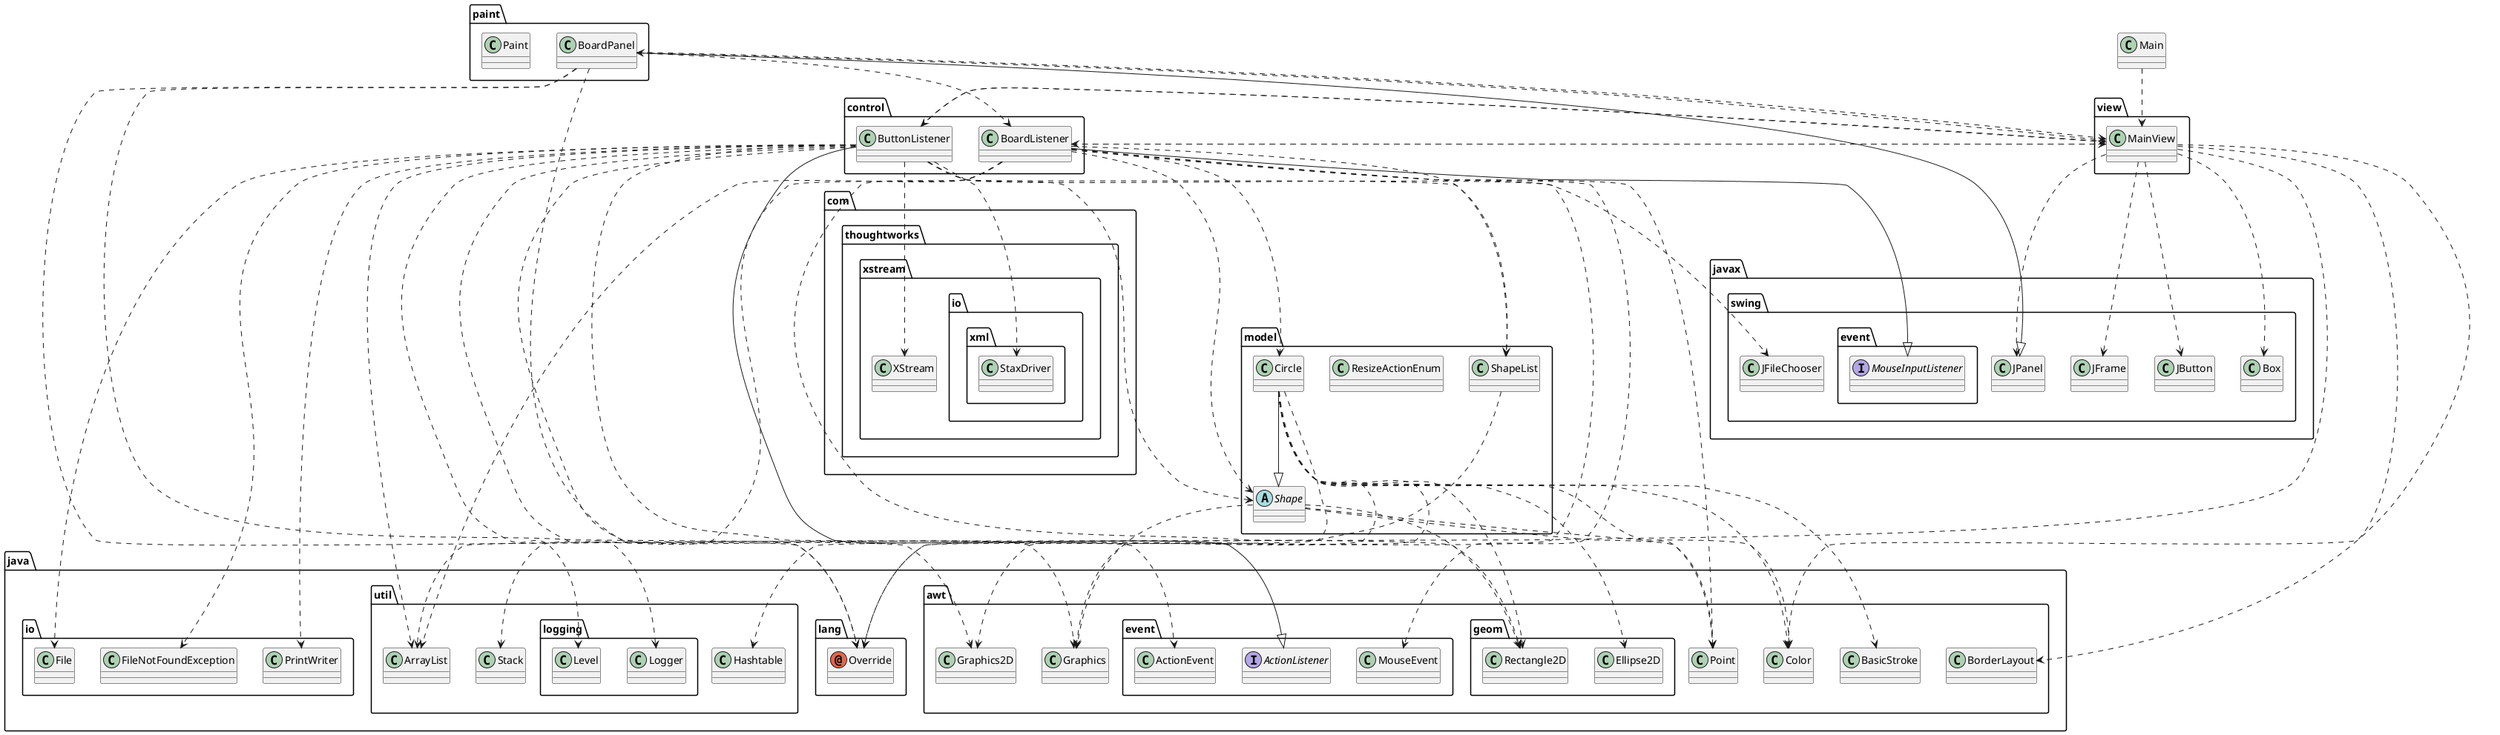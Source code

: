 @startuml
abstract class model.Shape
annotation java.lang.Override
class Main
class com.thoughtworks.xstream.XStream
class com.thoughtworks.xstream.io.xml.StaxDriver
class control.BoardListener
class control.ButtonListener
class java.awt.BasicStroke
class java.awt.BorderLayout
class java.awt.Color
class java.awt.Graphics
class java.awt.Graphics2D
class java.awt.Point
class java.awt.event.ActionEvent
class java.awt.event.MouseEvent
class java.awt.geom.Ellipse2D
class java.awt.geom.Rectangle2D
class java.io.File
class java.io.FileNotFoundException
class java.io.PrintWriter
class java.util.ArrayList
class java.util.Hashtable
class java.util.Stack
class java.util.logging.Level
class java.util.logging.Logger
class javax.swing.Box
class javax.swing.JButton
class javax.swing.JFileChooser
class javax.swing.JFrame
class javax.swing.JPanel
class model.Circle
class model.ResizeActionEnum
class model.ShapeList
class paint.BoardPanel
class paint.Paint
class view.MainView
interface java.awt.event.ActionListener
interface javax.swing.event.MouseInputListener
model.Shape ..> java.awt.Color
model.Shape ..> java.awt.Graphics
model.Shape ..> java.awt.Point
model.Shape ..> java.awt.geom.Rectangle2D
Main ..> view.MainView
control.BoardListener ..> model.Shape
control.BoardListener ..> java.lang.Override
control.BoardListener ..> java.awt.Point
control.BoardListener ..> java.awt.event.MouseEvent
control.BoardListener ..> java.awt.geom.Rectangle2D
control.BoardListener ..> java.util.ArrayList
control.BoardListener ..> java.util.Stack
control.BoardListener ..> model.Circle
control.BoardListener ..> model.ShapeList
control.BoardListener ..> view.MainView
control.BoardListener --|> javax.swing.event.MouseInputListener
control.ButtonListener ..> model.Shape
control.ButtonListener ..> java.lang.Override
control.ButtonListener ..> com.thoughtworks.xstream.XStream
control.ButtonListener ..> com.thoughtworks.xstream.io.xml.StaxDriver
control.ButtonListener ..> java.awt.event.ActionEvent
control.ButtonListener ..> java.io.File
control.ButtonListener ..> java.io.FileNotFoundException
control.ButtonListener ..> java.io.PrintWriter
control.ButtonListener ..> java.util.ArrayList
control.ButtonListener ..> java.util.logging.Level
control.ButtonListener ..> java.util.logging.Logger
control.ButtonListener ..> javax.swing.JFileChooser
control.ButtonListener ..> model.ShapeList
control.ButtonListener ..> view.MainView
control.ButtonListener --|> java.awt.event.ActionListener
model.Circle --|> model.Shape
model.Circle ..> java.lang.Override
model.Circle ..> java.awt.BasicStroke
model.Circle ..> java.awt.Color
model.Circle ..> java.awt.Graphics
model.Circle ..> java.awt.Graphics2D
model.Circle ..> java.awt.Point
model.Circle ..> java.awt.geom.Ellipse2D
model.Circle ..> java.awt.geom.Rectangle2D
model.ShapeList ..> java.util.ArrayList
paint.BoardPanel ..> java.lang.Override
paint.BoardPanel ..> control.BoardListener
paint.BoardPanel ..> java.awt.Graphics
paint.BoardPanel ..> java.awt.Graphics2D
paint.BoardPanel --|> javax.swing.JPanel
paint.BoardPanel ..> view.MainView
view.MainView ..> control.BoardListener
view.MainView ..> control.ButtonListener
view.MainView ..> java.awt.BorderLayout
view.MainView ..> java.awt.Color
view.MainView ..> java.util.Hashtable
view.MainView ..> javax.swing.Box
view.MainView ..> javax.swing.JButton
view.MainView ..> javax.swing.JFrame
view.MainView ..> javax.swing.JPanel
view.MainView ..> paint.BoardPanel
@enduml